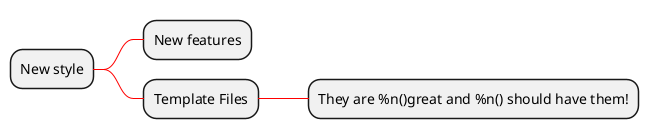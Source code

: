 {
  "sha1": "h3ffe46u5ak2tekrlzxt7kxcajlwv5t",
  "insertion": {
    "when": "2024-06-03T18:59:29.130Z",
    "user": "plantuml@gmail.com"
  }
}
@startmindmap

<style>
arrow {
    LineColor red
}
</style>

* New style
** New features
** Template Files
*** They are %n()great and %n() should have them!

@endmindmap
